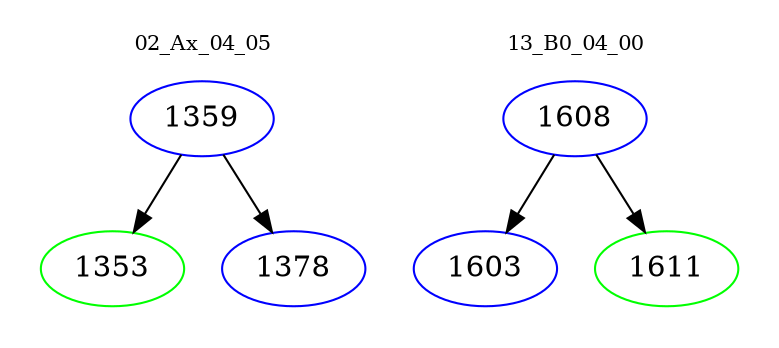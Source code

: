 digraph{
subgraph cluster_0 {
color = white
label = "02_Ax_04_05";
fontsize=10;
T0_1359 [label="1359", color="blue"]
T0_1359 -> T0_1353 [color="black"]
T0_1353 [label="1353", color="green"]
T0_1359 -> T0_1378 [color="black"]
T0_1378 [label="1378", color="blue"]
}
subgraph cluster_1 {
color = white
label = "13_B0_04_00";
fontsize=10;
T1_1608 [label="1608", color="blue"]
T1_1608 -> T1_1603 [color="black"]
T1_1603 [label="1603", color="blue"]
T1_1608 -> T1_1611 [color="black"]
T1_1611 [label="1611", color="green"]
}
}
